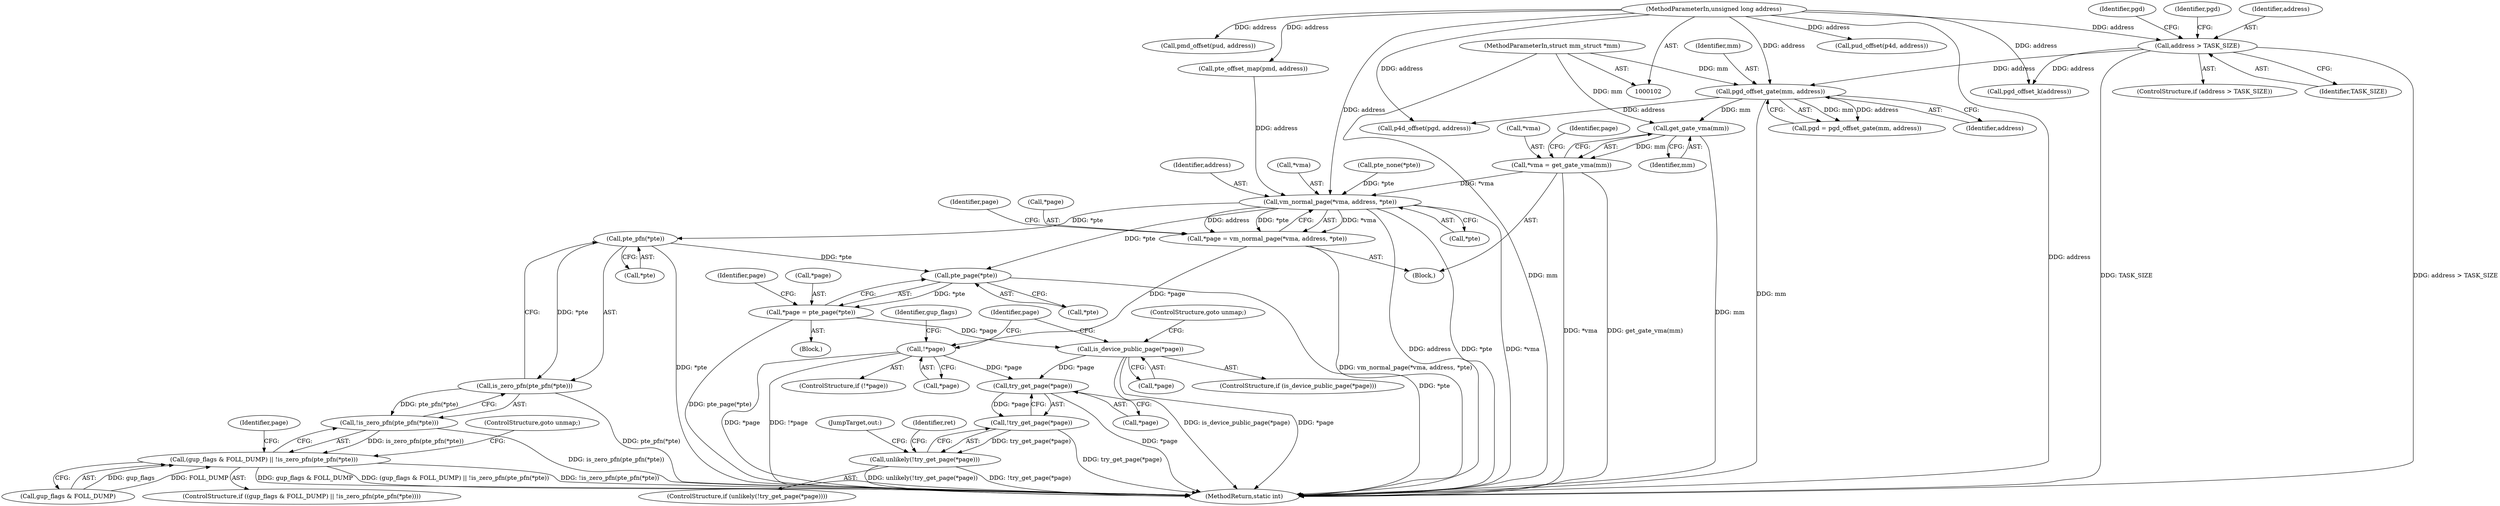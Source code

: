 digraph "0_linux_6b3a707736301c2128ca85ce85fb13f60b5e350a_6@pointer" {
"1000192" [label="(Call,get_gate_vma(mm))"];
"1000137" [label="(Call,pgd_offset_gate(mm, address))"];
"1000103" [label="(MethodParameterIn,struct mm_struct *mm)"];
"1000127" [label="(Call,address > TASK_SIZE)"];
"1000104" [label="(MethodParameterIn,unsigned long address)"];
"1000189" [label="(Call,*vma = get_gate_vma(mm))"];
"1000201" [label="(Call,vm_normal_page(*vma, address, *pte))"];
"1000198" [label="(Call,*page = vm_normal_page(*vma, address, *pte))"];
"1000208" [label="(Call,!*page)"];
"1000237" [label="(Call,try_get_page(*page))"];
"1000236" [label="(Call,!try_get_page(*page))"];
"1000235" [label="(Call,unlikely(!try_get_page(*page)))"];
"1000219" [label="(Call,pte_pfn(*pte))"];
"1000218" [label="(Call,is_zero_pfn(pte_pfn(*pte)))"];
"1000217" [label="(Call,!is_zero_pfn(pte_pfn(*pte)))"];
"1000213" [label="(Call,(gup_flags & FOLL_DUMP) || !is_zero_pfn(pte_pfn(*pte)))"];
"1000226" [label="(Call,pte_page(*pte))"];
"1000223" [label="(Call,*page = pte_page(*pte))"];
"1000230" [label="(Call,is_device_public_page(*page))"];
"1000226" [label="(Call,pte_page(*pte))"];
"1000236" [label="(Call,!try_get_page(*page))"];
"1000155" [label="(Call,pud_offset(p4d, address))"];
"1000230" [label="(Call,is_device_public_page(*page))"];
"1000222" [label="(ControlStructure,goto unmap;)"];
"1000208" [label="(Call,!*page)"];
"1000181" [label="(Call,pte_offset_map(pmd, address))"];
"1000205" [label="(Call,*pte)"];
"1000217" [label="(Call,!is_zero_pfn(pte_pfn(*pte)))"];
"1000128" [label="(Identifier,address)"];
"1000136" [label="(Identifier,pgd)"];
"1000231" [label="(Call,*page)"];
"1000210" [label="(Identifier,page)"];
"1000139" [label="(Identifier,address)"];
"1000235" [label="(Call,unlikely(!try_get_page(*page)))"];
"1000233" [label="(ControlStructure,goto unmap;)"];
"1000246" [label="(JumpTarget,out:)"];
"1000131" [label="(Identifier,pgd)"];
"1000190" [label="(Call,*vma)"];
"1000213" [label="(Call,(gup_flags & FOLL_DUMP) || !is_zero_pfn(pte_pfn(*pte)))"];
"1000103" [label="(MethodParameterIn,struct mm_struct *mm)"];
"1000135" [label="(Call,pgd = pgd_offset_gate(mm, address))"];
"1000204" [label="(Identifier,address)"];
"1000215" [label="(Identifier,gup_flags)"];
"1000137" [label="(Call,pgd_offset_gate(mm, address))"];
"1000193" [label="(Identifier,mm)"];
"1000185" [label="(Call,pte_none(*pte))"];
"1000212" [label="(ControlStructure,if ((gup_flags & FOLL_DUMP) || !is_zero_pfn(pte_pfn(*pte))))"];
"1000229" [label="(ControlStructure,if (is_device_public_page(*page)))"];
"1000225" [label="(Identifier,page)"];
"1000209" [label="(Call,*page)"];
"1000189" [label="(Call,*vma = get_gate_vma(mm))"];
"1000220" [label="(Call,*pte)"];
"1000207" [label="(ControlStructure,if (!*page))"];
"1000223" [label="(Call,*page = pte_page(*pte))"];
"1000104" [label="(MethodParameterIn,unsigned long address)"];
"1000198" [label="(Call,*page = vm_normal_page(*vma, address, *pte))"];
"1000138" [label="(Identifier,mm)"];
"1000192" [label="(Call,get_gate_vma(mm))"];
"1000239" [label="(Identifier,page)"];
"1000238" [label="(Call,*page)"];
"1000242" [label="(Identifier,ret)"];
"1000126" [label="(ControlStructure,if (address > TASK_SIZE))"];
"1000199" [label="(Call,*page)"];
"1000108" [label="(Block,)"];
"1000196" [label="(Identifier,page)"];
"1000234" [label="(ControlStructure,if (unlikely(!try_get_page(*page))))"];
"1000232" [label="(Identifier,page)"];
"1000237" [label="(Call,try_get_page(*page))"];
"1000127" [label="(Call,address > TASK_SIZE)"];
"1000129" [label="(Identifier,TASK_SIZE)"];
"1000202" [label="(Call,*vma)"];
"1000146" [label="(Call,p4d_offset(pgd, address))"];
"1000219" [label="(Call,pte_pfn(*pte))"];
"1000201" [label="(Call,vm_normal_page(*vma, address, *pte))"];
"1000224" [label="(Call,*page)"];
"1000218" [label="(Call,is_zero_pfn(pte_pfn(*pte)))"];
"1000211" [label="(Block,)"];
"1000132" [label="(Call,pgd_offset_k(address))"];
"1000214" [label="(Call,gup_flags & FOLL_DUMP)"];
"1000164" [label="(Call,pmd_offset(pud, address))"];
"1000227" [label="(Call,*pte)"];
"1000255" [label="(MethodReturn,static int)"];
"1000192" -> "1000189"  [label="AST: "];
"1000192" -> "1000193"  [label="CFG: "];
"1000193" -> "1000192"  [label="AST: "];
"1000189" -> "1000192"  [label="CFG: "];
"1000192" -> "1000255"  [label="DDG: mm"];
"1000192" -> "1000189"  [label="DDG: mm"];
"1000137" -> "1000192"  [label="DDG: mm"];
"1000103" -> "1000192"  [label="DDG: mm"];
"1000137" -> "1000135"  [label="AST: "];
"1000137" -> "1000139"  [label="CFG: "];
"1000138" -> "1000137"  [label="AST: "];
"1000139" -> "1000137"  [label="AST: "];
"1000135" -> "1000137"  [label="CFG: "];
"1000137" -> "1000255"  [label="DDG: mm"];
"1000137" -> "1000135"  [label="DDG: mm"];
"1000137" -> "1000135"  [label="DDG: address"];
"1000103" -> "1000137"  [label="DDG: mm"];
"1000127" -> "1000137"  [label="DDG: address"];
"1000104" -> "1000137"  [label="DDG: address"];
"1000137" -> "1000146"  [label="DDG: address"];
"1000103" -> "1000102"  [label="AST: "];
"1000103" -> "1000255"  [label="DDG: mm"];
"1000127" -> "1000126"  [label="AST: "];
"1000127" -> "1000129"  [label="CFG: "];
"1000128" -> "1000127"  [label="AST: "];
"1000129" -> "1000127"  [label="AST: "];
"1000131" -> "1000127"  [label="CFG: "];
"1000136" -> "1000127"  [label="CFG: "];
"1000127" -> "1000255"  [label="DDG: TASK_SIZE"];
"1000127" -> "1000255"  [label="DDG: address > TASK_SIZE"];
"1000104" -> "1000127"  [label="DDG: address"];
"1000127" -> "1000132"  [label="DDG: address"];
"1000104" -> "1000102"  [label="AST: "];
"1000104" -> "1000255"  [label="DDG: address"];
"1000104" -> "1000132"  [label="DDG: address"];
"1000104" -> "1000146"  [label="DDG: address"];
"1000104" -> "1000155"  [label="DDG: address"];
"1000104" -> "1000164"  [label="DDG: address"];
"1000104" -> "1000181"  [label="DDG: address"];
"1000104" -> "1000201"  [label="DDG: address"];
"1000189" -> "1000108"  [label="AST: "];
"1000190" -> "1000189"  [label="AST: "];
"1000196" -> "1000189"  [label="CFG: "];
"1000189" -> "1000255"  [label="DDG: *vma"];
"1000189" -> "1000255"  [label="DDG: get_gate_vma(mm)"];
"1000189" -> "1000201"  [label="DDG: *vma"];
"1000201" -> "1000198"  [label="AST: "];
"1000201" -> "1000205"  [label="CFG: "];
"1000202" -> "1000201"  [label="AST: "];
"1000204" -> "1000201"  [label="AST: "];
"1000205" -> "1000201"  [label="AST: "];
"1000198" -> "1000201"  [label="CFG: "];
"1000201" -> "1000255"  [label="DDG: *pte"];
"1000201" -> "1000255"  [label="DDG: *vma"];
"1000201" -> "1000255"  [label="DDG: address"];
"1000201" -> "1000198"  [label="DDG: *vma"];
"1000201" -> "1000198"  [label="DDG: address"];
"1000201" -> "1000198"  [label="DDG: *pte"];
"1000181" -> "1000201"  [label="DDG: address"];
"1000185" -> "1000201"  [label="DDG: *pte"];
"1000201" -> "1000219"  [label="DDG: *pte"];
"1000201" -> "1000226"  [label="DDG: *pte"];
"1000198" -> "1000108"  [label="AST: "];
"1000199" -> "1000198"  [label="AST: "];
"1000210" -> "1000198"  [label="CFG: "];
"1000198" -> "1000255"  [label="DDG: vm_normal_page(*vma, address, *pte)"];
"1000198" -> "1000208"  [label="DDG: *page"];
"1000208" -> "1000207"  [label="AST: "];
"1000208" -> "1000209"  [label="CFG: "];
"1000209" -> "1000208"  [label="AST: "];
"1000215" -> "1000208"  [label="CFG: "];
"1000239" -> "1000208"  [label="CFG: "];
"1000208" -> "1000255"  [label="DDG: *page"];
"1000208" -> "1000255"  [label="DDG: !*page"];
"1000208" -> "1000237"  [label="DDG: *page"];
"1000237" -> "1000236"  [label="AST: "];
"1000237" -> "1000238"  [label="CFG: "];
"1000238" -> "1000237"  [label="AST: "];
"1000236" -> "1000237"  [label="CFG: "];
"1000237" -> "1000255"  [label="DDG: *page"];
"1000237" -> "1000236"  [label="DDG: *page"];
"1000230" -> "1000237"  [label="DDG: *page"];
"1000236" -> "1000235"  [label="AST: "];
"1000235" -> "1000236"  [label="CFG: "];
"1000236" -> "1000255"  [label="DDG: try_get_page(*page)"];
"1000236" -> "1000235"  [label="DDG: try_get_page(*page)"];
"1000235" -> "1000234"  [label="AST: "];
"1000242" -> "1000235"  [label="CFG: "];
"1000246" -> "1000235"  [label="CFG: "];
"1000235" -> "1000255"  [label="DDG: !try_get_page(*page)"];
"1000235" -> "1000255"  [label="DDG: unlikely(!try_get_page(*page))"];
"1000219" -> "1000218"  [label="AST: "];
"1000219" -> "1000220"  [label="CFG: "];
"1000220" -> "1000219"  [label="AST: "];
"1000218" -> "1000219"  [label="CFG: "];
"1000219" -> "1000255"  [label="DDG: *pte"];
"1000219" -> "1000218"  [label="DDG: *pte"];
"1000219" -> "1000226"  [label="DDG: *pte"];
"1000218" -> "1000217"  [label="AST: "];
"1000217" -> "1000218"  [label="CFG: "];
"1000218" -> "1000255"  [label="DDG: pte_pfn(*pte)"];
"1000218" -> "1000217"  [label="DDG: pte_pfn(*pte)"];
"1000217" -> "1000213"  [label="AST: "];
"1000213" -> "1000217"  [label="CFG: "];
"1000217" -> "1000255"  [label="DDG: is_zero_pfn(pte_pfn(*pte))"];
"1000217" -> "1000213"  [label="DDG: is_zero_pfn(pte_pfn(*pte))"];
"1000213" -> "1000212"  [label="AST: "];
"1000213" -> "1000214"  [label="CFG: "];
"1000214" -> "1000213"  [label="AST: "];
"1000222" -> "1000213"  [label="CFG: "];
"1000225" -> "1000213"  [label="CFG: "];
"1000213" -> "1000255"  [label="DDG: !is_zero_pfn(pte_pfn(*pte))"];
"1000213" -> "1000255"  [label="DDG: gup_flags & FOLL_DUMP"];
"1000213" -> "1000255"  [label="DDG: (gup_flags & FOLL_DUMP) || !is_zero_pfn(pte_pfn(*pte))"];
"1000214" -> "1000213"  [label="DDG: gup_flags"];
"1000214" -> "1000213"  [label="DDG: FOLL_DUMP"];
"1000226" -> "1000223"  [label="AST: "];
"1000226" -> "1000227"  [label="CFG: "];
"1000227" -> "1000226"  [label="AST: "];
"1000223" -> "1000226"  [label="CFG: "];
"1000226" -> "1000255"  [label="DDG: *pte"];
"1000226" -> "1000223"  [label="DDG: *pte"];
"1000223" -> "1000211"  [label="AST: "];
"1000224" -> "1000223"  [label="AST: "];
"1000232" -> "1000223"  [label="CFG: "];
"1000223" -> "1000255"  [label="DDG: pte_page(*pte)"];
"1000223" -> "1000230"  [label="DDG: *page"];
"1000230" -> "1000229"  [label="AST: "];
"1000230" -> "1000231"  [label="CFG: "];
"1000231" -> "1000230"  [label="AST: "];
"1000233" -> "1000230"  [label="CFG: "];
"1000239" -> "1000230"  [label="CFG: "];
"1000230" -> "1000255"  [label="DDG: *page"];
"1000230" -> "1000255"  [label="DDG: is_device_public_page(*page)"];
}
